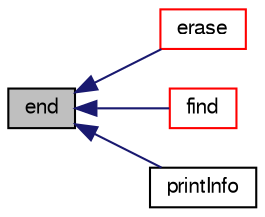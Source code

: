 digraph "end"
{
  bgcolor="transparent";
  edge [fontname="FreeSans",fontsize="10",labelfontname="FreeSans",labelfontsize="10"];
  node [fontname="FreeSans",fontsize="10",shape=record];
  rankdir="LR";
  Node577 [label="end",height=0.2,width=0.4,color="black", fillcolor="grey75", style="filled", fontcolor="black"];
  Node577 -> Node578 [dir="back",color="midnightblue",fontsize="10",style="solid",fontname="FreeSans"];
  Node578 [label="erase",height=0.2,width=0.4,color="red",URL="$a25738.html#a66e436ff66ccd6b02f8523842220fe6e",tooltip="Erase an hashed entry specified by given iterator. "];
  Node577 -> Node580 [dir="back",color="midnightblue",fontsize="10",style="solid",fontname="FreeSans"];
  Node580 [label="find",height=0.2,width=0.4,color="red",URL="$a25738.html#a35816d9a16c36521d2fbe68f3a5666e0",tooltip="Find and return an iterator set at the hashed entry. "];
  Node577 -> Node585 [dir="back",color="midnightblue",fontsize="10",style="solid",fontname="FreeSans"];
  Node585 [label="printInfo",height=0.2,width=0.4,color="black",URL="$a25738.html#a4630bfbe0bfbb22452195c1644979442",tooltip="Print information. "];
}
